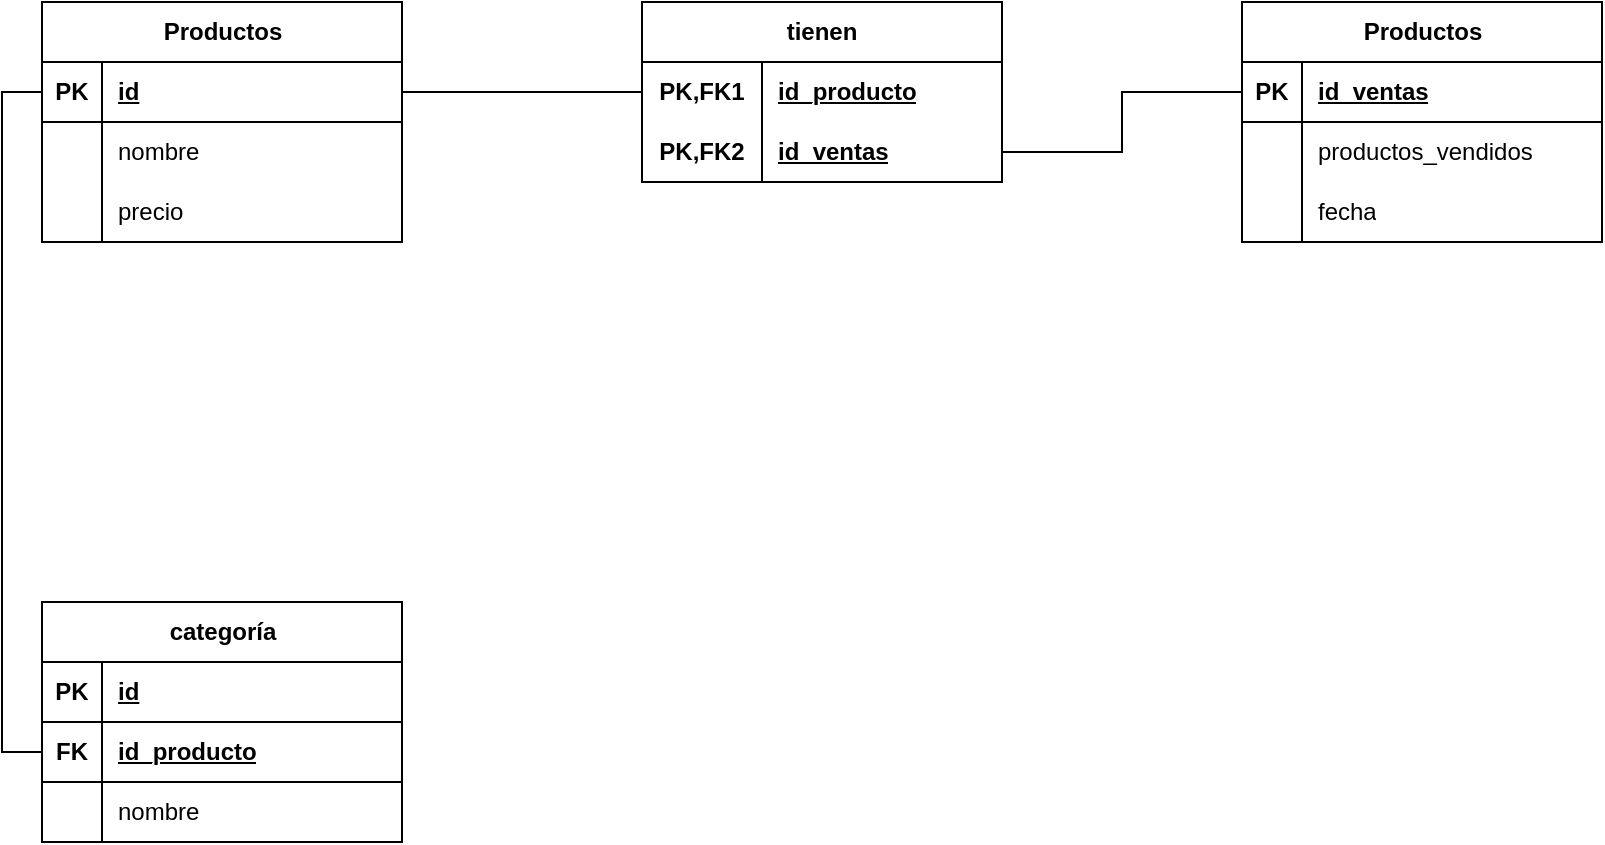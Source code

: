 <mxfile version="22.1.21" type="github">
  <diagram name="Página-1" id="0aYHuJ7ZyOO9k7C9B9t8">
    <mxGraphModel dx="1434" dy="655" grid="1" gridSize="10" guides="1" tooltips="1" connect="1" arrows="1" fold="1" page="1" pageScale="1" pageWidth="827" pageHeight="1169" math="0" shadow="0">
      <root>
        <mxCell id="0" />
        <mxCell id="1" parent="0" />
        <mxCell id="NhNKBOBIlMRj5sN2_i1Z-1" value="Productos" style="shape=table;startSize=30;container=1;collapsible=1;childLayout=tableLayout;fixedRows=1;rowLines=0;fontStyle=1;align=center;resizeLast=1;html=1;" vertex="1" parent="1">
          <mxGeometry x="40" y="70" width="180" height="120" as="geometry" />
        </mxCell>
        <mxCell id="NhNKBOBIlMRj5sN2_i1Z-2" value="" style="shape=tableRow;horizontal=0;startSize=0;swimlaneHead=0;swimlaneBody=0;fillColor=none;collapsible=0;dropTarget=0;points=[[0,0.5],[1,0.5]];portConstraint=eastwest;top=0;left=0;right=0;bottom=1;" vertex="1" parent="NhNKBOBIlMRj5sN2_i1Z-1">
          <mxGeometry y="30" width="180" height="30" as="geometry" />
        </mxCell>
        <mxCell id="NhNKBOBIlMRj5sN2_i1Z-3" value="PK" style="shape=partialRectangle;connectable=0;fillColor=none;top=0;left=0;bottom=0;right=0;fontStyle=1;overflow=hidden;whiteSpace=wrap;html=1;" vertex="1" parent="NhNKBOBIlMRj5sN2_i1Z-2">
          <mxGeometry width="30" height="30" as="geometry">
            <mxRectangle width="30" height="30" as="alternateBounds" />
          </mxGeometry>
        </mxCell>
        <mxCell id="NhNKBOBIlMRj5sN2_i1Z-4" value="id" style="shape=partialRectangle;connectable=0;fillColor=none;top=0;left=0;bottom=0;right=0;align=left;spacingLeft=6;fontStyle=5;overflow=hidden;whiteSpace=wrap;html=1;" vertex="1" parent="NhNKBOBIlMRj5sN2_i1Z-2">
          <mxGeometry x="30" width="150" height="30" as="geometry">
            <mxRectangle width="150" height="30" as="alternateBounds" />
          </mxGeometry>
        </mxCell>
        <mxCell id="NhNKBOBIlMRj5sN2_i1Z-5" value="" style="shape=tableRow;horizontal=0;startSize=0;swimlaneHead=0;swimlaneBody=0;fillColor=none;collapsible=0;dropTarget=0;points=[[0,0.5],[1,0.5]];portConstraint=eastwest;top=0;left=0;right=0;bottom=0;" vertex="1" parent="NhNKBOBIlMRj5sN2_i1Z-1">
          <mxGeometry y="60" width="180" height="30" as="geometry" />
        </mxCell>
        <mxCell id="NhNKBOBIlMRj5sN2_i1Z-6" value="" style="shape=partialRectangle;connectable=0;fillColor=none;top=0;left=0;bottom=0;right=0;editable=1;overflow=hidden;whiteSpace=wrap;html=1;" vertex="1" parent="NhNKBOBIlMRj5sN2_i1Z-5">
          <mxGeometry width="30" height="30" as="geometry">
            <mxRectangle width="30" height="30" as="alternateBounds" />
          </mxGeometry>
        </mxCell>
        <mxCell id="NhNKBOBIlMRj5sN2_i1Z-7" value="nombre" style="shape=partialRectangle;connectable=0;fillColor=none;top=0;left=0;bottom=0;right=0;align=left;spacingLeft=6;overflow=hidden;whiteSpace=wrap;html=1;" vertex="1" parent="NhNKBOBIlMRj5sN2_i1Z-5">
          <mxGeometry x="30" width="150" height="30" as="geometry">
            <mxRectangle width="150" height="30" as="alternateBounds" />
          </mxGeometry>
        </mxCell>
        <mxCell id="NhNKBOBIlMRj5sN2_i1Z-8" value="" style="shape=tableRow;horizontal=0;startSize=0;swimlaneHead=0;swimlaneBody=0;fillColor=none;collapsible=0;dropTarget=0;points=[[0,0.5],[1,0.5]];portConstraint=eastwest;top=0;left=0;right=0;bottom=0;" vertex="1" parent="NhNKBOBIlMRj5sN2_i1Z-1">
          <mxGeometry y="90" width="180" height="30" as="geometry" />
        </mxCell>
        <mxCell id="NhNKBOBIlMRj5sN2_i1Z-9" value="" style="shape=partialRectangle;connectable=0;fillColor=none;top=0;left=0;bottom=0;right=0;editable=1;overflow=hidden;whiteSpace=wrap;html=1;" vertex="1" parent="NhNKBOBIlMRj5sN2_i1Z-8">
          <mxGeometry width="30" height="30" as="geometry">
            <mxRectangle width="30" height="30" as="alternateBounds" />
          </mxGeometry>
        </mxCell>
        <mxCell id="NhNKBOBIlMRj5sN2_i1Z-10" value="precio" style="shape=partialRectangle;connectable=0;fillColor=none;top=0;left=0;bottom=0;right=0;align=left;spacingLeft=6;overflow=hidden;whiteSpace=wrap;html=1;" vertex="1" parent="NhNKBOBIlMRj5sN2_i1Z-8">
          <mxGeometry x="30" width="150" height="30" as="geometry">
            <mxRectangle width="150" height="30" as="alternateBounds" />
          </mxGeometry>
        </mxCell>
        <mxCell id="NhNKBOBIlMRj5sN2_i1Z-14" value="tienen" style="shape=table;startSize=30;container=1;collapsible=1;childLayout=tableLayout;fixedRows=1;rowLines=0;fontStyle=1;align=center;resizeLast=1;html=1;whiteSpace=wrap;" vertex="1" parent="1">
          <mxGeometry x="340" y="70" width="180" height="90" as="geometry" />
        </mxCell>
        <mxCell id="NhNKBOBIlMRj5sN2_i1Z-15" value="" style="shape=tableRow;horizontal=0;startSize=0;swimlaneHead=0;swimlaneBody=0;fillColor=none;collapsible=0;dropTarget=0;points=[[0,0.5],[1,0.5]];portConstraint=eastwest;top=0;left=0;right=0;bottom=0;html=1;" vertex="1" parent="NhNKBOBIlMRj5sN2_i1Z-14">
          <mxGeometry y="30" width="180" height="30" as="geometry" />
        </mxCell>
        <mxCell id="NhNKBOBIlMRj5sN2_i1Z-16" value="PK,FK1" style="shape=partialRectangle;connectable=0;fillColor=none;top=0;left=0;bottom=0;right=0;fontStyle=1;overflow=hidden;html=1;whiteSpace=wrap;" vertex="1" parent="NhNKBOBIlMRj5sN2_i1Z-15">
          <mxGeometry width="60" height="30" as="geometry">
            <mxRectangle width="60" height="30" as="alternateBounds" />
          </mxGeometry>
        </mxCell>
        <mxCell id="NhNKBOBIlMRj5sN2_i1Z-17" value="id_producto" style="shape=partialRectangle;connectable=0;fillColor=none;top=0;left=0;bottom=0;right=0;align=left;spacingLeft=6;fontStyle=5;overflow=hidden;html=1;whiteSpace=wrap;" vertex="1" parent="NhNKBOBIlMRj5sN2_i1Z-15">
          <mxGeometry x="60" width="120" height="30" as="geometry">
            <mxRectangle width="120" height="30" as="alternateBounds" />
          </mxGeometry>
        </mxCell>
        <mxCell id="NhNKBOBIlMRj5sN2_i1Z-18" value="" style="shape=tableRow;horizontal=0;startSize=0;swimlaneHead=0;swimlaneBody=0;fillColor=none;collapsible=0;dropTarget=0;points=[[0,0.5],[1,0.5]];portConstraint=eastwest;top=0;left=0;right=0;bottom=1;html=1;" vertex="1" parent="NhNKBOBIlMRj5sN2_i1Z-14">
          <mxGeometry y="60" width="180" height="30" as="geometry" />
        </mxCell>
        <mxCell id="NhNKBOBIlMRj5sN2_i1Z-19" value="PK,FK2" style="shape=partialRectangle;connectable=0;fillColor=none;top=0;left=0;bottom=0;right=0;fontStyle=1;overflow=hidden;html=1;whiteSpace=wrap;" vertex="1" parent="NhNKBOBIlMRj5sN2_i1Z-18">
          <mxGeometry width="60" height="30" as="geometry">
            <mxRectangle width="60" height="30" as="alternateBounds" />
          </mxGeometry>
        </mxCell>
        <mxCell id="NhNKBOBIlMRj5sN2_i1Z-20" value="id_ventas" style="shape=partialRectangle;connectable=0;fillColor=none;top=0;left=0;bottom=0;right=0;align=left;spacingLeft=6;fontStyle=5;overflow=hidden;html=1;whiteSpace=wrap;" vertex="1" parent="NhNKBOBIlMRj5sN2_i1Z-18">
          <mxGeometry x="60" width="120" height="30" as="geometry">
            <mxRectangle width="120" height="30" as="alternateBounds" />
          </mxGeometry>
        </mxCell>
        <mxCell id="NhNKBOBIlMRj5sN2_i1Z-27" value="Productos" style="shape=table;startSize=30;container=1;collapsible=1;childLayout=tableLayout;fixedRows=1;rowLines=0;fontStyle=1;align=center;resizeLast=1;html=1;" vertex="1" parent="1">
          <mxGeometry x="640" y="70" width="180" height="120" as="geometry" />
        </mxCell>
        <mxCell id="NhNKBOBIlMRj5sN2_i1Z-28" value="" style="shape=tableRow;horizontal=0;startSize=0;swimlaneHead=0;swimlaneBody=0;fillColor=none;collapsible=0;dropTarget=0;points=[[0,0.5],[1,0.5]];portConstraint=eastwest;top=0;left=0;right=0;bottom=1;" vertex="1" parent="NhNKBOBIlMRj5sN2_i1Z-27">
          <mxGeometry y="30" width="180" height="30" as="geometry" />
        </mxCell>
        <mxCell id="NhNKBOBIlMRj5sN2_i1Z-29" value="PK" style="shape=partialRectangle;connectable=0;fillColor=none;top=0;left=0;bottom=0;right=0;fontStyle=1;overflow=hidden;whiteSpace=wrap;html=1;" vertex="1" parent="NhNKBOBIlMRj5sN2_i1Z-28">
          <mxGeometry width="30" height="30" as="geometry">
            <mxRectangle width="30" height="30" as="alternateBounds" />
          </mxGeometry>
        </mxCell>
        <mxCell id="NhNKBOBIlMRj5sN2_i1Z-30" value="id_ventas" style="shape=partialRectangle;connectable=0;fillColor=none;top=0;left=0;bottom=0;right=0;align=left;spacingLeft=6;fontStyle=5;overflow=hidden;whiteSpace=wrap;html=1;" vertex="1" parent="NhNKBOBIlMRj5sN2_i1Z-28">
          <mxGeometry x="30" width="150" height="30" as="geometry">
            <mxRectangle width="150" height="30" as="alternateBounds" />
          </mxGeometry>
        </mxCell>
        <mxCell id="NhNKBOBIlMRj5sN2_i1Z-31" value="" style="shape=tableRow;horizontal=0;startSize=0;swimlaneHead=0;swimlaneBody=0;fillColor=none;collapsible=0;dropTarget=0;points=[[0,0.5],[1,0.5]];portConstraint=eastwest;top=0;left=0;right=0;bottom=0;" vertex="1" parent="NhNKBOBIlMRj5sN2_i1Z-27">
          <mxGeometry y="60" width="180" height="30" as="geometry" />
        </mxCell>
        <mxCell id="NhNKBOBIlMRj5sN2_i1Z-32" value="" style="shape=partialRectangle;connectable=0;fillColor=none;top=0;left=0;bottom=0;right=0;editable=1;overflow=hidden;whiteSpace=wrap;html=1;" vertex="1" parent="NhNKBOBIlMRj5sN2_i1Z-31">
          <mxGeometry width="30" height="30" as="geometry">
            <mxRectangle width="30" height="30" as="alternateBounds" />
          </mxGeometry>
        </mxCell>
        <mxCell id="NhNKBOBIlMRj5sN2_i1Z-33" value="productos_vendidos" style="shape=partialRectangle;connectable=0;fillColor=none;top=0;left=0;bottom=0;right=0;align=left;spacingLeft=6;overflow=hidden;whiteSpace=wrap;html=1;" vertex="1" parent="NhNKBOBIlMRj5sN2_i1Z-31">
          <mxGeometry x="30" width="150" height="30" as="geometry">
            <mxRectangle width="150" height="30" as="alternateBounds" />
          </mxGeometry>
        </mxCell>
        <mxCell id="NhNKBOBIlMRj5sN2_i1Z-34" value="" style="shape=tableRow;horizontal=0;startSize=0;swimlaneHead=0;swimlaneBody=0;fillColor=none;collapsible=0;dropTarget=0;points=[[0,0.5],[1,0.5]];portConstraint=eastwest;top=0;left=0;right=0;bottom=0;" vertex="1" parent="NhNKBOBIlMRj5sN2_i1Z-27">
          <mxGeometry y="90" width="180" height="30" as="geometry" />
        </mxCell>
        <mxCell id="NhNKBOBIlMRj5sN2_i1Z-35" value="" style="shape=partialRectangle;connectable=0;fillColor=none;top=0;left=0;bottom=0;right=0;editable=1;overflow=hidden;whiteSpace=wrap;html=1;" vertex="1" parent="NhNKBOBIlMRj5sN2_i1Z-34">
          <mxGeometry width="30" height="30" as="geometry">
            <mxRectangle width="30" height="30" as="alternateBounds" />
          </mxGeometry>
        </mxCell>
        <mxCell id="NhNKBOBIlMRj5sN2_i1Z-36" value="fecha" style="shape=partialRectangle;connectable=0;fillColor=none;top=0;left=0;bottom=0;right=0;align=left;spacingLeft=6;overflow=hidden;whiteSpace=wrap;html=1;" vertex="1" parent="NhNKBOBIlMRj5sN2_i1Z-34">
          <mxGeometry x="30" width="150" height="30" as="geometry">
            <mxRectangle width="150" height="30" as="alternateBounds" />
          </mxGeometry>
        </mxCell>
        <mxCell id="NhNKBOBIlMRj5sN2_i1Z-37" style="edgeStyle=orthogonalEdgeStyle;rounded=0;orthogonalLoop=1;jettySize=auto;html=1;entryX=0;entryY=0.5;entryDx=0;entryDy=0;endArrow=none;endFill=0;" edge="1" parent="1" source="NhNKBOBIlMRj5sN2_i1Z-2" target="NhNKBOBIlMRj5sN2_i1Z-15">
          <mxGeometry relative="1" as="geometry" />
        </mxCell>
        <mxCell id="NhNKBOBIlMRj5sN2_i1Z-38" style="edgeStyle=orthogonalEdgeStyle;rounded=0;orthogonalLoop=1;jettySize=auto;html=1;entryX=0;entryY=0.5;entryDx=0;entryDy=0;endArrow=none;endFill=0;" edge="1" parent="1" source="NhNKBOBIlMRj5sN2_i1Z-18" target="NhNKBOBIlMRj5sN2_i1Z-28">
          <mxGeometry relative="1" as="geometry" />
        </mxCell>
        <mxCell id="NhNKBOBIlMRj5sN2_i1Z-39" value="categoría" style="shape=table;startSize=30;container=1;collapsible=1;childLayout=tableLayout;fixedRows=1;rowLines=0;fontStyle=1;align=center;resizeLast=1;html=1;" vertex="1" parent="1">
          <mxGeometry x="40" y="370" width="180" height="120" as="geometry" />
        </mxCell>
        <mxCell id="NhNKBOBIlMRj5sN2_i1Z-40" value="" style="shape=tableRow;horizontal=0;startSize=0;swimlaneHead=0;swimlaneBody=0;fillColor=none;collapsible=0;dropTarget=0;points=[[0,0.5],[1,0.5]];portConstraint=eastwest;top=0;left=0;right=0;bottom=1;" vertex="1" parent="NhNKBOBIlMRj5sN2_i1Z-39">
          <mxGeometry y="30" width="180" height="30" as="geometry" />
        </mxCell>
        <mxCell id="NhNKBOBIlMRj5sN2_i1Z-41" value="PK" style="shape=partialRectangle;connectable=0;fillColor=none;top=0;left=0;bottom=0;right=0;fontStyle=1;overflow=hidden;whiteSpace=wrap;html=1;" vertex="1" parent="NhNKBOBIlMRj5sN2_i1Z-40">
          <mxGeometry width="30" height="30" as="geometry">
            <mxRectangle width="30" height="30" as="alternateBounds" />
          </mxGeometry>
        </mxCell>
        <mxCell id="NhNKBOBIlMRj5sN2_i1Z-42" value="id" style="shape=partialRectangle;connectable=0;fillColor=none;top=0;left=0;bottom=0;right=0;align=left;spacingLeft=6;fontStyle=5;overflow=hidden;whiteSpace=wrap;html=1;" vertex="1" parent="NhNKBOBIlMRj5sN2_i1Z-40">
          <mxGeometry x="30" width="150" height="30" as="geometry">
            <mxRectangle width="150" height="30" as="alternateBounds" />
          </mxGeometry>
        </mxCell>
        <mxCell id="NhNKBOBIlMRj5sN2_i1Z-49" value="" style="shape=tableRow;horizontal=0;startSize=0;swimlaneHead=0;swimlaneBody=0;fillColor=none;collapsible=0;dropTarget=0;points=[[0,0.5],[1,0.5]];portConstraint=eastwest;top=0;left=0;right=0;bottom=1;" vertex="1" parent="NhNKBOBIlMRj5sN2_i1Z-39">
          <mxGeometry y="60" width="180" height="30" as="geometry" />
        </mxCell>
        <mxCell id="NhNKBOBIlMRj5sN2_i1Z-50" value="FK" style="shape=partialRectangle;connectable=0;fillColor=none;top=0;left=0;bottom=0;right=0;fontStyle=1;overflow=hidden;whiteSpace=wrap;html=1;" vertex="1" parent="NhNKBOBIlMRj5sN2_i1Z-49">
          <mxGeometry width="30" height="30" as="geometry">
            <mxRectangle width="30" height="30" as="alternateBounds" />
          </mxGeometry>
        </mxCell>
        <mxCell id="NhNKBOBIlMRj5sN2_i1Z-51" value="id_producto" style="shape=partialRectangle;connectable=0;fillColor=none;top=0;left=0;bottom=0;right=0;align=left;spacingLeft=6;fontStyle=5;overflow=hidden;whiteSpace=wrap;html=1;" vertex="1" parent="NhNKBOBIlMRj5sN2_i1Z-49">
          <mxGeometry x="30" width="150" height="30" as="geometry">
            <mxRectangle width="150" height="30" as="alternateBounds" />
          </mxGeometry>
        </mxCell>
        <mxCell id="NhNKBOBIlMRj5sN2_i1Z-43" value="" style="shape=tableRow;horizontal=0;startSize=0;swimlaneHead=0;swimlaneBody=0;fillColor=none;collapsible=0;dropTarget=0;points=[[0,0.5],[1,0.5]];portConstraint=eastwest;top=0;left=0;right=0;bottom=0;" vertex="1" parent="NhNKBOBIlMRj5sN2_i1Z-39">
          <mxGeometry y="90" width="180" height="30" as="geometry" />
        </mxCell>
        <mxCell id="NhNKBOBIlMRj5sN2_i1Z-44" value="" style="shape=partialRectangle;connectable=0;fillColor=none;top=0;left=0;bottom=0;right=0;editable=1;overflow=hidden;whiteSpace=wrap;html=1;" vertex="1" parent="NhNKBOBIlMRj5sN2_i1Z-43">
          <mxGeometry width="30" height="30" as="geometry">
            <mxRectangle width="30" height="30" as="alternateBounds" />
          </mxGeometry>
        </mxCell>
        <mxCell id="NhNKBOBIlMRj5sN2_i1Z-45" value="nombre" style="shape=partialRectangle;connectable=0;fillColor=none;top=0;left=0;bottom=0;right=0;align=left;spacingLeft=6;overflow=hidden;whiteSpace=wrap;html=1;" vertex="1" parent="NhNKBOBIlMRj5sN2_i1Z-43">
          <mxGeometry x="30" width="150" height="30" as="geometry">
            <mxRectangle width="150" height="30" as="alternateBounds" />
          </mxGeometry>
        </mxCell>
        <mxCell id="NhNKBOBIlMRj5sN2_i1Z-52" style="edgeStyle=orthogonalEdgeStyle;rounded=0;orthogonalLoop=1;jettySize=auto;html=1;entryX=0;entryY=0.5;entryDx=0;entryDy=0;endArrow=none;endFill=0;" edge="1" parent="1" source="NhNKBOBIlMRj5sN2_i1Z-2" target="NhNKBOBIlMRj5sN2_i1Z-49">
          <mxGeometry relative="1" as="geometry" />
        </mxCell>
      </root>
    </mxGraphModel>
  </diagram>
</mxfile>
